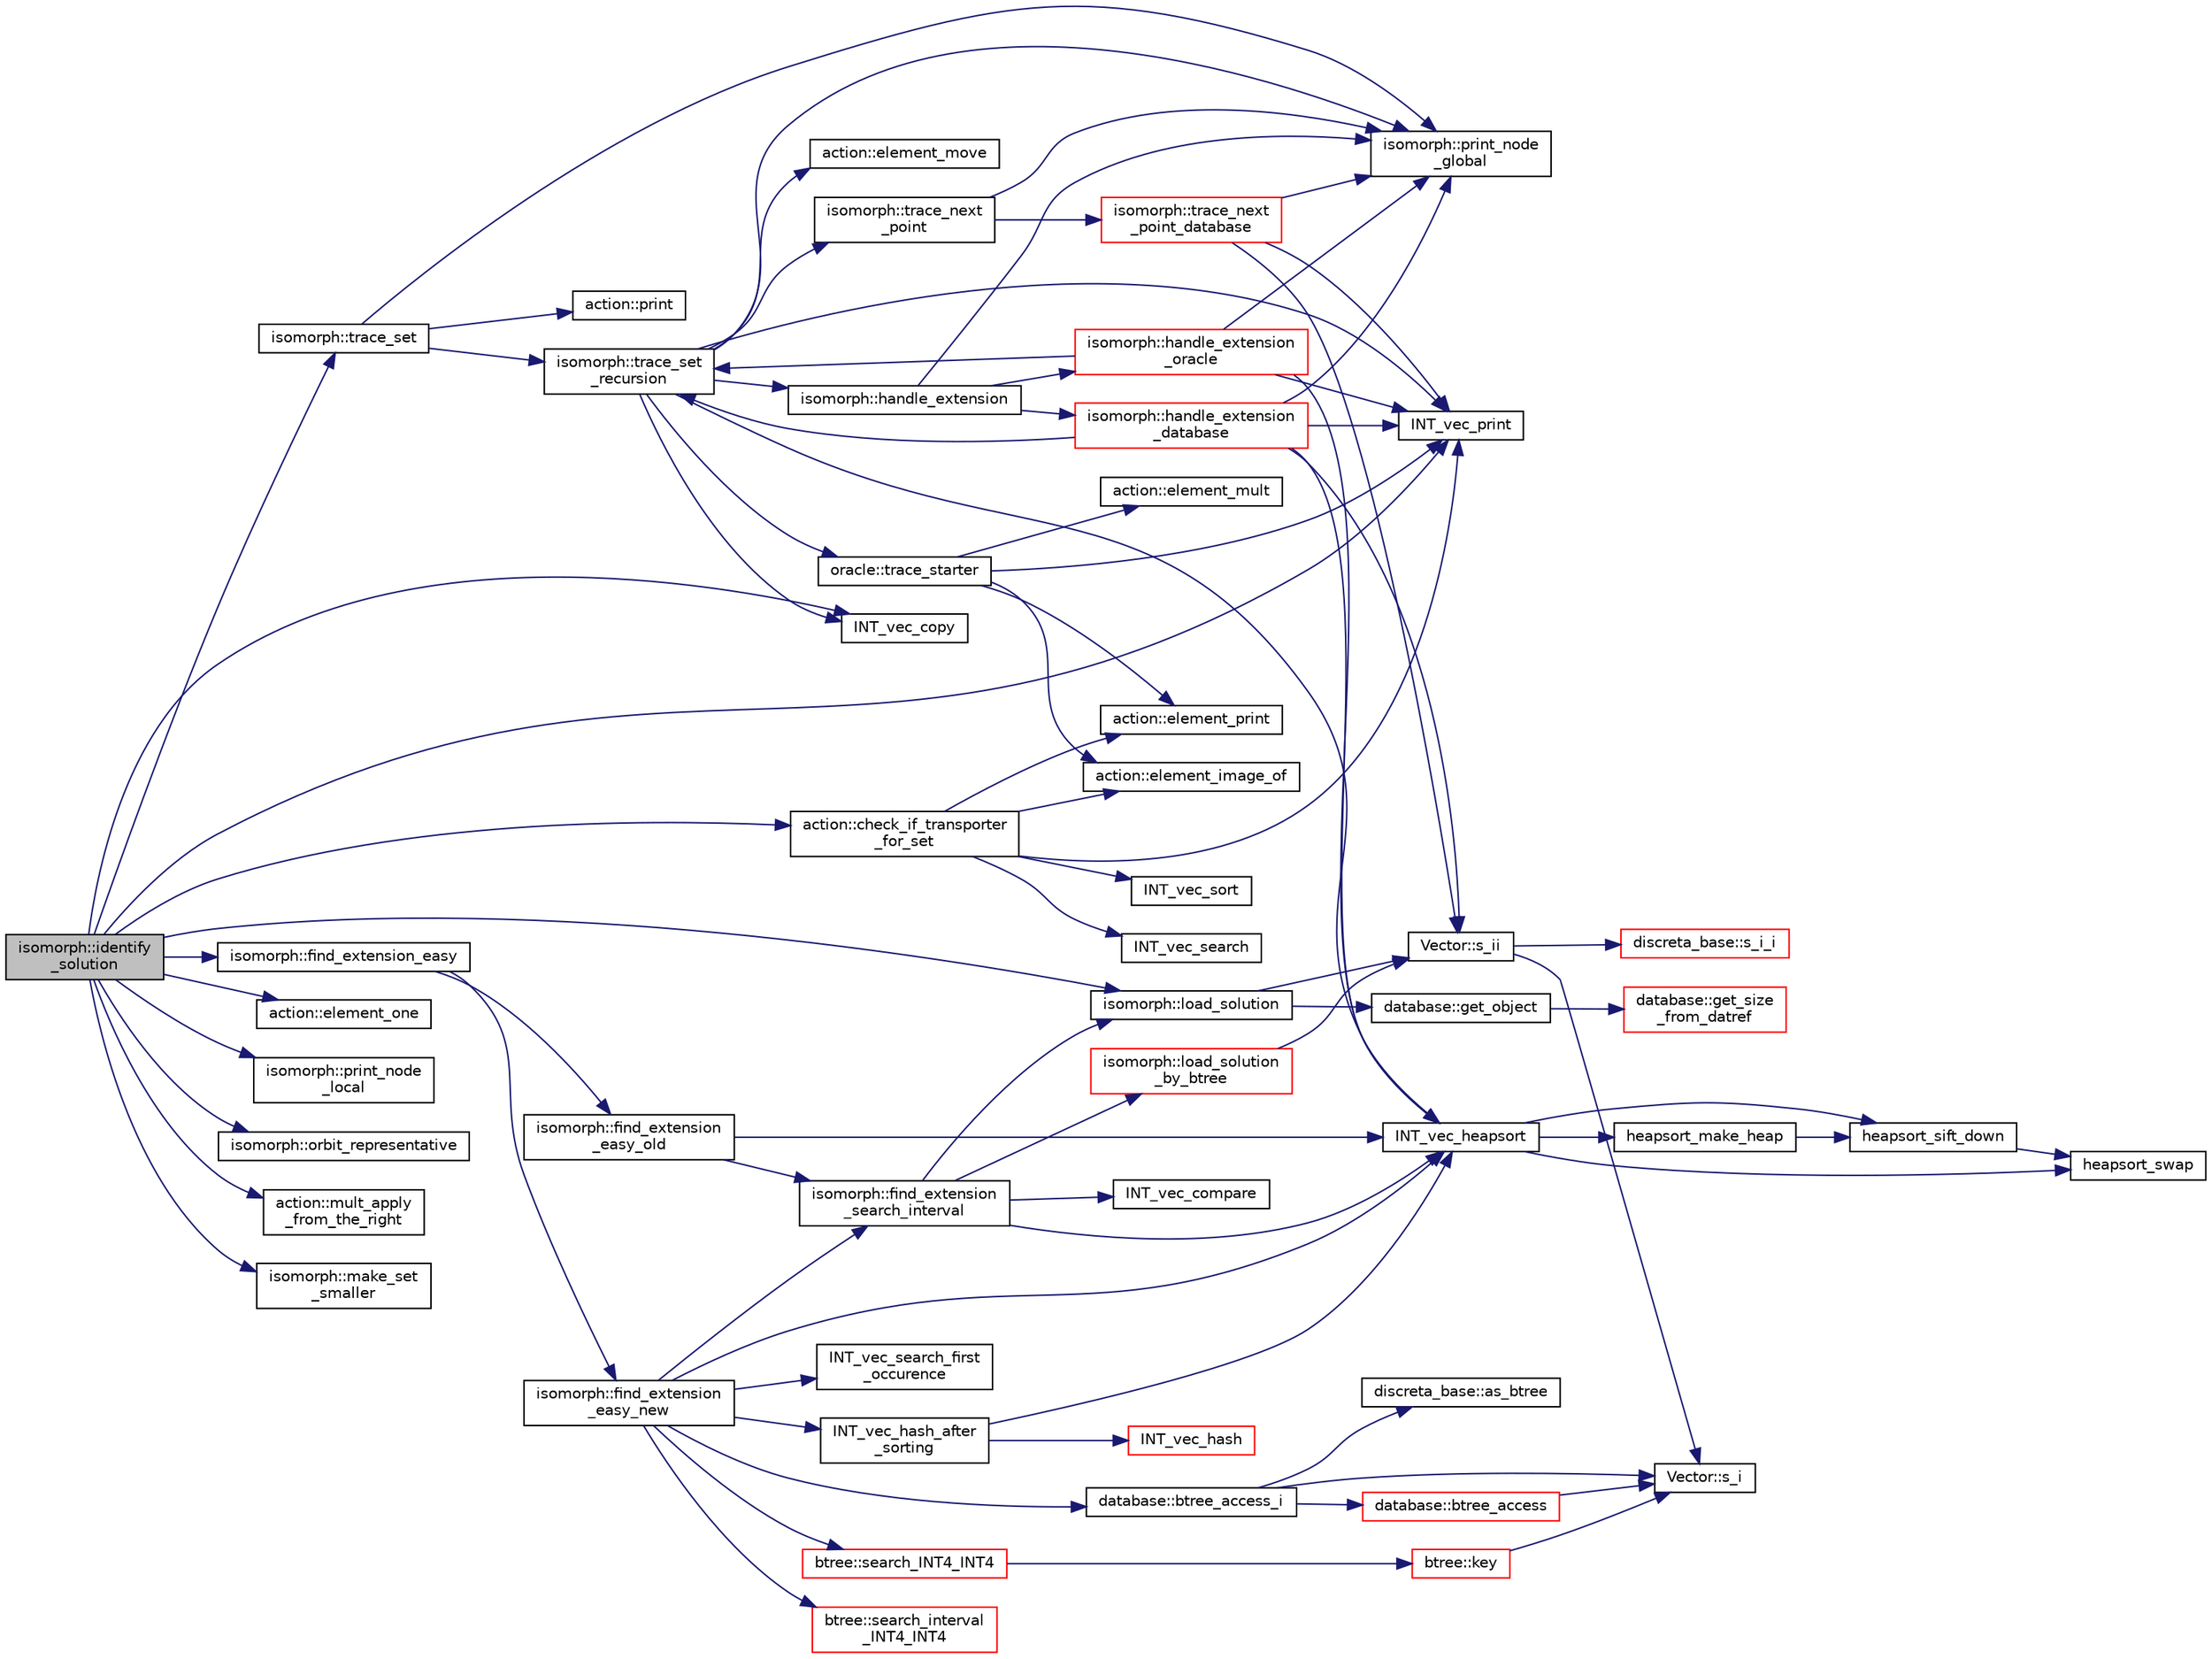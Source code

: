 digraph "isomorph::identify_solution"
{
  edge [fontname="Helvetica",fontsize="10",labelfontname="Helvetica",labelfontsize="10"];
  node [fontname="Helvetica",fontsize="10",shape=record];
  rankdir="LR";
  Node4063 [label="isomorph::identify\l_solution",height=0.2,width=0.4,color="black", fillcolor="grey75", style="filled", fontcolor="black"];
  Node4063 -> Node4064 [color="midnightblue",fontsize="10",style="solid",fontname="Helvetica"];
  Node4064 [label="INT_vec_copy",height=0.2,width=0.4,color="black", fillcolor="white", style="filled",URL="$df/dbf/sajeeb_8_c.html#ac2d875e27e009af6ec04d17254d11075"];
  Node4063 -> Node4065 [color="midnightblue",fontsize="10",style="solid",fontname="Helvetica"];
  Node4065 [label="action::element_one",height=0.2,width=0.4,color="black", fillcolor="white", style="filled",URL="$d2/d86/classaction.html#a780a105daf04d6d1fe7e2f63b3c88e3b"];
  Node4063 -> Node4066 [color="midnightblue",fontsize="10",style="solid",fontname="Helvetica"];
  Node4066 [label="isomorph::trace_set",height=0.2,width=0.4,color="black", fillcolor="white", style="filled",URL="$d3/d5f/classisomorph.html#ab7bbf8af4ad4d1c7bcbbd190ee2ce6a6"];
  Node4066 -> Node4067 [color="midnightblue",fontsize="10",style="solid",fontname="Helvetica"];
  Node4067 [label="isomorph::trace_set\l_recursion",height=0.2,width=0.4,color="black", fillcolor="white", style="filled",URL="$d3/d5f/classisomorph.html#a8ef29320b04d7ca09212706e47b013b9"];
  Node4067 -> Node4068 [color="midnightblue",fontsize="10",style="solid",fontname="Helvetica"];
  Node4068 [label="isomorph::print_node\l_global",height=0.2,width=0.4,color="black", fillcolor="white", style="filled",URL="$d3/d5f/classisomorph.html#ac62bed8edc25b5b50cc4f275f94c8470"];
  Node4067 -> Node4069 [color="midnightblue",fontsize="10",style="solid",fontname="Helvetica"];
  Node4069 [label="oracle::trace_starter",height=0.2,width=0.4,color="black", fillcolor="white", style="filled",URL="$d7/da7/classoracle.html#a1c0079d3860d8b80a918c3b37909fc35"];
  Node4069 -> Node4070 [color="midnightblue",fontsize="10",style="solid",fontname="Helvetica"];
  Node4070 [label="INT_vec_print",height=0.2,width=0.4,color="black", fillcolor="white", style="filled",URL="$df/dbf/sajeeb_8_c.html#a79a5901af0b47dd0d694109543c027fe"];
  Node4069 -> Node4071 [color="midnightblue",fontsize="10",style="solid",fontname="Helvetica"];
  Node4071 [label="action::element_print",height=0.2,width=0.4,color="black", fillcolor="white", style="filled",URL="$d2/d86/classaction.html#ae38c3ef3c1125213733d63c6fc3c40cd"];
  Node4069 -> Node4072 [color="midnightblue",fontsize="10",style="solid",fontname="Helvetica"];
  Node4072 [label="action::element_image_of",height=0.2,width=0.4,color="black", fillcolor="white", style="filled",URL="$d2/d86/classaction.html#ae09559d4537a048fc860f8a74a31393d"];
  Node4069 -> Node4073 [color="midnightblue",fontsize="10",style="solid",fontname="Helvetica"];
  Node4073 [label="action::element_mult",height=0.2,width=0.4,color="black", fillcolor="white", style="filled",URL="$d2/d86/classaction.html#ae9e36b2cae1f0f7bd7144097fa9a34b3"];
  Node4067 -> Node4064 [color="midnightblue",fontsize="10",style="solid",fontname="Helvetica"];
  Node4067 -> Node4070 [color="midnightblue",fontsize="10",style="solid",fontname="Helvetica"];
  Node4067 -> Node4074 [color="midnightblue",fontsize="10",style="solid",fontname="Helvetica"];
  Node4074 [label="action::element_move",height=0.2,width=0.4,color="black", fillcolor="white", style="filled",URL="$d2/d86/classaction.html#a550947491bbb534d3d7951f50198a874"];
  Node4067 -> Node4075 [color="midnightblue",fontsize="10",style="solid",fontname="Helvetica"];
  Node4075 [label="isomorph::trace_next\l_point",height=0.2,width=0.4,color="black", fillcolor="white", style="filled",URL="$d3/d5f/classisomorph.html#abbd0155495f572d2ba628955275cc7da"];
  Node4075 -> Node4068 [color="midnightblue",fontsize="10",style="solid",fontname="Helvetica"];
  Node4075 -> Node4076 [color="midnightblue",fontsize="10",style="solid",fontname="Helvetica"];
  Node4076 [label="isomorph::trace_next\l_point_database",height=0.2,width=0.4,color="red", fillcolor="white", style="filled",URL="$d3/d5f/classisomorph.html#a45b142052e2877d9dcaa9f805a95f18f"];
  Node4076 -> Node4068 [color="midnightblue",fontsize="10",style="solid",fontname="Helvetica"];
  Node4076 -> Node4119 [color="midnightblue",fontsize="10",style="solid",fontname="Helvetica"];
  Node4119 [label="Vector::s_ii",height=0.2,width=0.4,color="black", fillcolor="white", style="filled",URL="$d5/db2/class_vector.html#a75d4942cc7b9794717b4846c10520db8"];
  Node4119 -> Node4082 [color="midnightblue",fontsize="10",style="solid",fontname="Helvetica"];
  Node4082 [label="Vector::s_i",height=0.2,width=0.4,color="black", fillcolor="white", style="filled",URL="$d5/db2/class_vector.html#a1c4fe1752523df8119f70dd550244871"];
  Node4119 -> Node4120 [color="midnightblue",fontsize="10",style="solid",fontname="Helvetica"];
  Node4120 [label="discreta_base::s_i_i",height=0.2,width=0.4,color="red", fillcolor="white", style="filled",URL="$d7/d71/classdiscreta__base.html#aadb92c01fbe69b3034b0214b33fbc735"];
  Node4076 -> Node4070 [color="midnightblue",fontsize="10",style="solid",fontname="Helvetica"];
  Node4067 -> Node4127 [color="midnightblue",fontsize="10",style="solid",fontname="Helvetica"];
  Node4127 [label="INT_vec_heapsort",height=0.2,width=0.4,color="black", fillcolor="white", style="filled",URL="$d5/de2/foundations_2data__structures_2data__structures_8h.html#a3590ad9987f801fbfc94634300182f39"];
  Node4127 -> Node4128 [color="midnightblue",fontsize="10",style="solid",fontname="Helvetica"];
  Node4128 [label="heapsort_make_heap",height=0.2,width=0.4,color="black", fillcolor="white", style="filled",URL="$d4/dd7/sorting_8_c.html#a42f24453d7d77eeb1338ebd1a13cfdbb"];
  Node4128 -> Node4129 [color="midnightblue",fontsize="10",style="solid",fontname="Helvetica"];
  Node4129 [label="heapsort_sift_down",height=0.2,width=0.4,color="black", fillcolor="white", style="filled",URL="$d4/dd7/sorting_8_c.html#a65cbb1a6a3f01f511673705437ddc18b"];
  Node4129 -> Node4130 [color="midnightblue",fontsize="10",style="solid",fontname="Helvetica"];
  Node4130 [label="heapsort_swap",height=0.2,width=0.4,color="black", fillcolor="white", style="filled",URL="$d4/dd7/sorting_8_c.html#a8f048362e6065297b19b6975bcbbfcc6"];
  Node4127 -> Node4130 [color="midnightblue",fontsize="10",style="solid",fontname="Helvetica"];
  Node4127 -> Node4129 [color="midnightblue",fontsize="10",style="solid",fontname="Helvetica"];
  Node4067 -> Node4131 [color="midnightblue",fontsize="10",style="solid",fontname="Helvetica"];
  Node4131 [label="isomorph::handle_extension",height=0.2,width=0.4,color="black", fillcolor="white", style="filled",URL="$d3/d5f/classisomorph.html#add6e954f5b8fdcbd11c4743afb44531b"];
  Node4131 -> Node4068 [color="midnightblue",fontsize="10",style="solid",fontname="Helvetica"];
  Node4131 -> Node4132 [color="midnightblue",fontsize="10",style="solid",fontname="Helvetica"];
  Node4132 [label="isomorph::handle_extension\l_oracle",height=0.2,width=0.4,color="red", fillcolor="white", style="filled",URL="$d3/d5f/classisomorph.html#acc99e89e75ae8f8ddf2d5d5160363c6e"];
  Node4132 -> Node4068 [color="midnightblue",fontsize="10",style="solid",fontname="Helvetica"];
  Node4132 -> Node4067 [color="midnightblue",fontsize="10",style="solid",fontname="Helvetica"];
  Node4132 -> Node4070 [color="midnightblue",fontsize="10",style="solid",fontname="Helvetica"];
  Node4132 -> Node4127 [color="midnightblue",fontsize="10",style="solid",fontname="Helvetica"];
  Node4131 -> Node4142 [color="midnightblue",fontsize="10",style="solid",fontname="Helvetica"];
  Node4142 [label="isomorph::handle_extension\l_database",height=0.2,width=0.4,color="red", fillcolor="white", style="filled",URL="$d3/d5f/classisomorph.html#ad98512c3c74bafd90d4d23cf048ebc2e"];
  Node4142 -> Node4068 [color="midnightblue",fontsize="10",style="solid",fontname="Helvetica"];
  Node4142 -> Node4119 [color="midnightblue",fontsize="10",style="solid",fontname="Helvetica"];
  Node4142 -> Node4067 [color="midnightblue",fontsize="10",style="solid",fontname="Helvetica"];
  Node4142 -> Node4127 [color="midnightblue",fontsize="10",style="solid",fontname="Helvetica"];
  Node4142 -> Node4070 [color="midnightblue",fontsize="10",style="solid",fontname="Helvetica"];
  Node4066 -> Node4068 [color="midnightblue",fontsize="10",style="solid",fontname="Helvetica"];
  Node4066 -> Node4146 [color="midnightblue",fontsize="10",style="solid",fontname="Helvetica"];
  Node4146 [label="action::print",height=0.2,width=0.4,color="black", fillcolor="white", style="filled",URL="$d2/d86/classaction.html#ae4159079fcf493e0e110c2114cc0a52d"];
  Node4063 -> Node4147 [color="midnightblue",fontsize="10",style="solid",fontname="Helvetica"];
  Node4147 [label="isomorph::print_node\l_local",height=0.2,width=0.4,color="black", fillcolor="white", style="filled",URL="$d3/d5f/classisomorph.html#a0c0aa4acce86bf0b479a216a3afdabcc"];
  Node4063 -> Node4148 [color="midnightblue",fontsize="10",style="solid",fontname="Helvetica"];
  Node4148 [label="isomorph::find_extension_easy",height=0.2,width=0.4,color="black", fillcolor="white", style="filled",URL="$d3/d5f/classisomorph.html#a2861ed73bff2090e2c2a97e263258134"];
  Node4148 -> Node4149 [color="midnightblue",fontsize="10",style="solid",fontname="Helvetica"];
  Node4149 [label="isomorph::find_extension\l_easy_old",height=0.2,width=0.4,color="black", fillcolor="white", style="filled",URL="$d3/d5f/classisomorph.html#ac527cea5328b515e3194c998217ea0bf"];
  Node4149 -> Node4127 [color="midnightblue",fontsize="10",style="solid",fontname="Helvetica"];
  Node4149 -> Node4150 [color="midnightblue",fontsize="10",style="solid",fontname="Helvetica"];
  Node4150 [label="isomorph::find_extension\l_search_interval",height=0.2,width=0.4,color="black", fillcolor="white", style="filled",URL="$d3/d5f/classisomorph.html#af2d3de77d6df176083f2af2e1108ccb4"];
  Node4150 -> Node4151 [color="midnightblue",fontsize="10",style="solid",fontname="Helvetica"];
  Node4151 [label="isomorph::load_solution\l_by_btree",height=0.2,width=0.4,color="red", fillcolor="white", style="filled",URL="$d3/d5f/classisomorph.html#a7e1d9b879292c9f8c6a83c03073826f3"];
  Node4151 -> Node4119 [color="midnightblue",fontsize="10",style="solid",fontname="Helvetica"];
  Node4150 -> Node4152 [color="midnightblue",fontsize="10",style="solid",fontname="Helvetica"];
  Node4152 [label="isomorph::load_solution",height=0.2,width=0.4,color="black", fillcolor="white", style="filled",URL="$d3/d5f/classisomorph.html#a18df8e5d8ba2c2fe7c6d59a2d42768a5"];
  Node4152 -> Node4110 [color="midnightblue",fontsize="10",style="solid",fontname="Helvetica"];
  Node4110 [label="database::get_object",height=0.2,width=0.4,color="black", fillcolor="white", style="filled",URL="$db/d72/classdatabase.html#a2f58ec1301addabc2fb6544038e108c6"];
  Node4110 -> Node4111 [color="midnightblue",fontsize="10",style="solid",fontname="Helvetica"];
  Node4111 [label="database::get_size\l_from_datref",height=0.2,width=0.4,color="red", fillcolor="white", style="filled",URL="$db/d72/classdatabase.html#ae71e4c19b07a2d67682fbd4b069e9a7e"];
  Node4152 -> Node4119 [color="midnightblue",fontsize="10",style="solid",fontname="Helvetica"];
  Node4150 -> Node4127 [color="midnightblue",fontsize="10",style="solid",fontname="Helvetica"];
  Node4150 -> Node4153 [color="midnightblue",fontsize="10",style="solid",fontname="Helvetica"];
  Node4153 [label="INT_vec_compare",height=0.2,width=0.4,color="black", fillcolor="white", style="filled",URL="$d5/de2/foundations_2data__structures_2data__structures_8h.html#ac1a17fca23fb4a338aef8547a4c2fded"];
  Node4148 -> Node4154 [color="midnightblue",fontsize="10",style="solid",fontname="Helvetica"];
  Node4154 [label="isomorph::find_extension\l_easy_new",height=0.2,width=0.4,color="black", fillcolor="white", style="filled",URL="$d3/d5f/classisomorph.html#a239dde6a8264198fc3f6fb2e15cd882d"];
  Node4154 -> Node4127 [color="midnightblue",fontsize="10",style="solid",fontname="Helvetica"];
  Node4154 -> Node4155 [color="midnightblue",fontsize="10",style="solid",fontname="Helvetica"];
  Node4155 [label="INT_vec_hash_after\l_sorting",height=0.2,width=0.4,color="black", fillcolor="white", style="filled",URL="$d5/db4/io__and__os_8h.html#aeafeac33912863498dad1e3c222d54b7"];
  Node4155 -> Node4127 [color="midnightblue",fontsize="10",style="solid",fontname="Helvetica"];
  Node4155 -> Node4156 [color="midnightblue",fontsize="10",style="solid",fontname="Helvetica"];
  Node4156 [label="INT_vec_hash",height=0.2,width=0.4,color="red", fillcolor="white", style="filled",URL="$d4/d74/util_8_c.html#a2c14b1034b07b03b4df943066edeb99f"];
  Node4154 -> Node4158 [color="midnightblue",fontsize="10",style="solid",fontname="Helvetica"];
  Node4158 [label="INT_vec_search_first\l_occurence",height=0.2,width=0.4,color="black", fillcolor="white", style="filled",URL="$d5/de2/foundations_2data__structures_2data__structures_8h.html#a544ec7b1804104bea554694504404dfb"];
  Node4154 -> Node4080 [color="midnightblue",fontsize="10",style="solid",fontname="Helvetica"];
  Node4080 [label="database::btree_access_i",height=0.2,width=0.4,color="black", fillcolor="white", style="filled",URL="$db/d72/classdatabase.html#a215047d1b32b8bd54f91a7bdca168eee"];
  Node4080 -> Node4081 [color="midnightblue",fontsize="10",style="solid",fontname="Helvetica"];
  Node4081 [label="database::btree_access",height=0.2,width=0.4,color="red", fillcolor="white", style="filled",URL="$db/d72/classdatabase.html#a30109ba5488b06111439f887fc1ac499"];
  Node4081 -> Node4082 [color="midnightblue",fontsize="10",style="solid",fontname="Helvetica"];
  Node4080 -> Node4082 [color="midnightblue",fontsize="10",style="solid",fontname="Helvetica"];
  Node4080 -> Node4084 [color="midnightblue",fontsize="10",style="solid",fontname="Helvetica"];
  Node4084 [label="discreta_base::as_btree",height=0.2,width=0.4,color="black", fillcolor="white", style="filled",URL="$d7/d71/classdiscreta__base.html#a78e76674cef2ec113c17989c11288778"];
  Node4154 -> Node4159 [color="midnightblue",fontsize="10",style="solid",fontname="Helvetica"];
  Node4159 [label="btree::search_INT4_INT4",height=0.2,width=0.4,color="red", fillcolor="white", style="filled",URL="$dd/db0/classbtree.html#a8746bb2cda91692ba57e9a72dde59a23"];
  Node4159 -> Node4108 [color="midnightblue",fontsize="10",style="solid",fontname="Helvetica"];
  Node4108 [label="btree::key",height=0.2,width=0.4,color="red", fillcolor="white", style="filled",URL="$dd/db0/classbtree.html#abc561b2c60acc5a699637b7eb2549503"];
  Node4108 -> Node4082 [color="midnightblue",fontsize="10",style="solid",fontname="Helvetica"];
  Node4154 -> Node4168 [color="midnightblue",fontsize="10",style="solid",fontname="Helvetica"];
  Node4168 [label="btree::search_interval\l_INT4_INT4",height=0.2,width=0.4,color="red", fillcolor="white", style="filled",URL="$dd/db0/classbtree.html#a3bff689197882a625884b9625495c46f"];
  Node4154 -> Node4150 [color="midnightblue",fontsize="10",style="solid",fontname="Helvetica"];
  Node4063 -> Node4169 [color="midnightblue",fontsize="10",style="solid",fontname="Helvetica"];
  Node4169 [label="isomorph::orbit_representative",height=0.2,width=0.4,color="black", fillcolor="white", style="filled",URL="$d3/d5f/classisomorph.html#acdfd35e2cb33942945e10dedeb4a210f"];
  Node4063 -> Node4170 [color="midnightblue",fontsize="10",style="solid",fontname="Helvetica"];
  Node4170 [label="action::mult_apply\l_from_the_right",height=0.2,width=0.4,color="black", fillcolor="white", style="filled",URL="$d2/d86/classaction.html#a00d1b49d2550d6a4cec42543076aac5b"];
  Node4063 -> Node4171 [color="midnightblue",fontsize="10",style="solid",fontname="Helvetica"];
  Node4171 [label="isomorph::make_set\l_smaller",height=0.2,width=0.4,color="black", fillcolor="white", style="filled",URL="$d3/d5f/classisomorph.html#abd12747ffc397ec1d04907f9f1c4b4be"];
  Node4063 -> Node4152 [color="midnightblue",fontsize="10",style="solid",fontname="Helvetica"];
  Node4063 -> Node4172 [color="midnightblue",fontsize="10",style="solid",fontname="Helvetica"];
  Node4172 [label="action::check_if_transporter\l_for_set",height=0.2,width=0.4,color="black", fillcolor="white", style="filled",URL="$d2/d86/classaction.html#a84f3aaa00cbc09fb93f131b16d1fd290"];
  Node4172 -> Node4070 [color="midnightblue",fontsize="10",style="solid",fontname="Helvetica"];
  Node4172 -> Node4071 [color="midnightblue",fontsize="10",style="solid",fontname="Helvetica"];
  Node4172 -> Node4173 [color="midnightblue",fontsize="10",style="solid",fontname="Helvetica"];
  Node4173 [label="INT_vec_sort",height=0.2,width=0.4,color="black", fillcolor="white", style="filled",URL="$d5/de2/foundations_2data__structures_2data__structures_8h.html#a877cf6c0867f8a8e7c199476e640eca5"];
  Node4172 -> Node4072 [color="midnightblue",fontsize="10",style="solid",fontname="Helvetica"];
  Node4172 -> Node4174 [color="midnightblue",fontsize="10",style="solid",fontname="Helvetica"];
  Node4174 [label="INT_vec_search",height=0.2,width=0.4,color="black", fillcolor="white", style="filled",URL="$d5/de2/foundations_2data__structures_2data__structures_8h.html#ad103ef2316a1f671bdb68fd9cd9ba945"];
  Node4063 -> Node4070 [color="midnightblue",fontsize="10",style="solid",fontname="Helvetica"];
}
